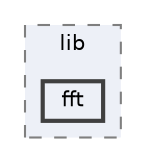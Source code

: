digraph "C:/Users/Smon/source/MTAP-MIDI-Guitar-Converter/firmware/MIDI-Testing/lib/fft"
{
 // LATEX_PDF_SIZE
  bgcolor="transparent";
  edge [fontname=Helvetica,fontsize=10,labelfontname=Helvetica,labelfontsize=10];
  node [fontname=Helvetica,fontsize=10,shape=box,height=0.2,width=0.4];
  compound=true
  subgraph clusterdir_2eece4efa5fb6c11d2a68fc794e2ed49 {
    graph [ bgcolor="#edf0f7", pencolor="grey50", label="lib", fontname=Helvetica,fontsize=10 style="filled,dashed", URL="dir_2eece4efa5fb6c11d2a68fc794e2ed49.html",tooltip=""]
  dir_cb32f5fcdc7a33b46d2de819a275b253 [label="fft", fillcolor="#edf0f7", color="grey25", style="filled,bold", URL="dir_cb32f5fcdc7a33b46d2de819a275b253.html",tooltip=""];
  }
}

